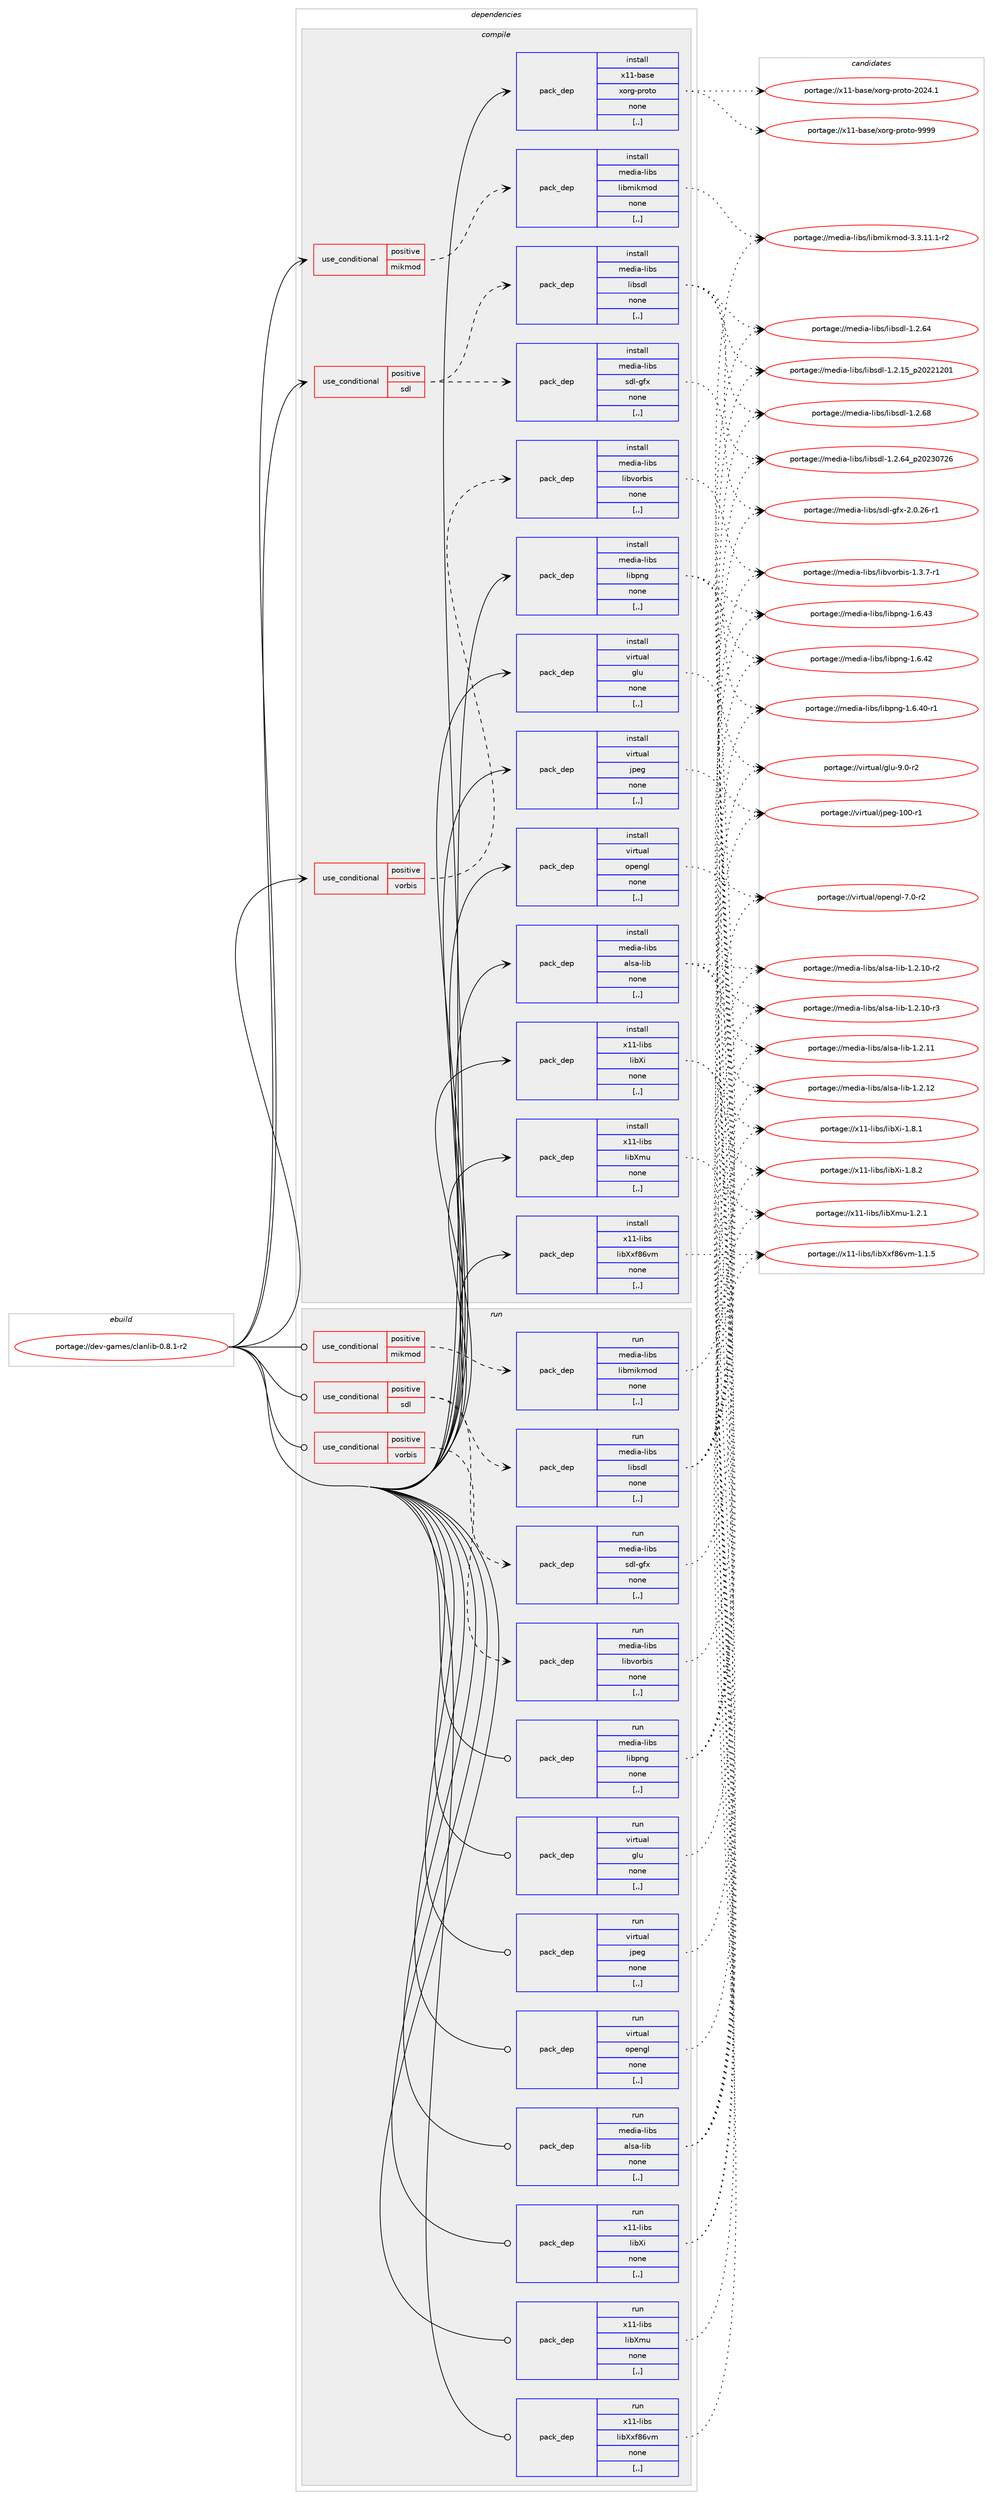 digraph prolog {

# *************
# Graph options
# *************

newrank=true;
concentrate=true;
compound=true;
graph [rankdir=LR,fontname=Helvetica,fontsize=10,ranksep=1.5];#, ranksep=2.5, nodesep=0.2];
edge  [arrowhead=vee];
node  [fontname=Helvetica,fontsize=10];

# **********
# The ebuild
# **********

subgraph cluster_leftcol {
color=gray;
label=<<i>ebuild</i>>;
id [label="portage://dev-games/clanlib-0.8.1-r2", color=red, width=4, href="../dev-games/clanlib-0.8.1-r2.svg"];
}

# ****************
# The dependencies
# ****************

subgraph cluster_midcol {
color=gray;
label=<<i>dependencies</i>>;
subgraph cluster_compile {
fillcolor="#eeeeee";
style=filled;
label=<<i>compile</i>>;
subgraph cond149848 {
dependency568743 [label=<<TABLE BORDER="0" CELLBORDER="1" CELLSPACING="0" CELLPADDING="4"><TR><TD ROWSPAN="3" CELLPADDING="10">use_conditional</TD></TR><TR><TD>positive</TD></TR><TR><TD>mikmod</TD></TR></TABLE>>, shape=none, color=red];
subgraph pack414345 {
dependency568744 [label=<<TABLE BORDER="0" CELLBORDER="1" CELLSPACING="0" CELLPADDING="4" WIDTH="220"><TR><TD ROWSPAN="6" CELLPADDING="30">pack_dep</TD></TR><TR><TD WIDTH="110">install</TD></TR><TR><TD>media-libs</TD></TR><TR><TD>libmikmod</TD></TR><TR><TD>none</TD></TR><TR><TD>[,,]</TD></TR></TABLE>>, shape=none, color=blue];
}
dependency568743:e -> dependency568744:w [weight=20,style="dashed",arrowhead="vee"];
}
id:e -> dependency568743:w [weight=20,style="solid",arrowhead="vee"];
subgraph cond149849 {
dependency568745 [label=<<TABLE BORDER="0" CELLBORDER="1" CELLSPACING="0" CELLPADDING="4"><TR><TD ROWSPAN="3" CELLPADDING="10">use_conditional</TD></TR><TR><TD>positive</TD></TR><TR><TD>sdl</TD></TR></TABLE>>, shape=none, color=red];
subgraph pack414346 {
dependency568746 [label=<<TABLE BORDER="0" CELLBORDER="1" CELLSPACING="0" CELLPADDING="4" WIDTH="220"><TR><TD ROWSPAN="6" CELLPADDING="30">pack_dep</TD></TR><TR><TD WIDTH="110">install</TD></TR><TR><TD>media-libs</TD></TR><TR><TD>libsdl</TD></TR><TR><TD>none</TD></TR><TR><TD>[,,]</TD></TR></TABLE>>, shape=none, color=blue];
}
dependency568745:e -> dependency568746:w [weight=20,style="dashed",arrowhead="vee"];
subgraph pack414347 {
dependency568747 [label=<<TABLE BORDER="0" CELLBORDER="1" CELLSPACING="0" CELLPADDING="4" WIDTH="220"><TR><TD ROWSPAN="6" CELLPADDING="30">pack_dep</TD></TR><TR><TD WIDTH="110">install</TD></TR><TR><TD>media-libs</TD></TR><TR><TD>sdl-gfx</TD></TR><TR><TD>none</TD></TR><TR><TD>[,,]</TD></TR></TABLE>>, shape=none, color=blue];
}
dependency568745:e -> dependency568747:w [weight=20,style="dashed",arrowhead="vee"];
}
id:e -> dependency568745:w [weight=20,style="solid",arrowhead="vee"];
subgraph cond149850 {
dependency568748 [label=<<TABLE BORDER="0" CELLBORDER="1" CELLSPACING="0" CELLPADDING="4"><TR><TD ROWSPAN="3" CELLPADDING="10">use_conditional</TD></TR><TR><TD>positive</TD></TR><TR><TD>vorbis</TD></TR></TABLE>>, shape=none, color=red];
subgraph pack414348 {
dependency568749 [label=<<TABLE BORDER="0" CELLBORDER="1" CELLSPACING="0" CELLPADDING="4" WIDTH="220"><TR><TD ROWSPAN="6" CELLPADDING="30">pack_dep</TD></TR><TR><TD WIDTH="110">install</TD></TR><TR><TD>media-libs</TD></TR><TR><TD>libvorbis</TD></TR><TR><TD>none</TD></TR><TR><TD>[,,]</TD></TR></TABLE>>, shape=none, color=blue];
}
dependency568748:e -> dependency568749:w [weight=20,style="dashed",arrowhead="vee"];
}
id:e -> dependency568748:w [weight=20,style="solid",arrowhead="vee"];
subgraph pack414349 {
dependency568750 [label=<<TABLE BORDER="0" CELLBORDER="1" CELLSPACING="0" CELLPADDING="4" WIDTH="220"><TR><TD ROWSPAN="6" CELLPADDING="30">pack_dep</TD></TR><TR><TD WIDTH="110">install</TD></TR><TR><TD>media-libs</TD></TR><TR><TD>alsa-lib</TD></TR><TR><TD>none</TD></TR><TR><TD>[,,]</TD></TR></TABLE>>, shape=none, color=blue];
}
id:e -> dependency568750:w [weight=20,style="solid",arrowhead="vee"];
subgraph pack414350 {
dependency568751 [label=<<TABLE BORDER="0" CELLBORDER="1" CELLSPACING="0" CELLPADDING="4" WIDTH="220"><TR><TD ROWSPAN="6" CELLPADDING="30">pack_dep</TD></TR><TR><TD WIDTH="110">install</TD></TR><TR><TD>media-libs</TD></TR><TR><TD>libpng</TD></TR><TR><TD>none</TD></TR><TR><TD>[,,]</TD></TR></TABLE>>, shape=none, color=blue];
}
id:e -> dependency568751:w [weight=20,style="solid",arrowhead="vee"];
subgraph pack414351 {
dependency568752 [label=<<TABLE BORDER="0" CELLBORDER="1" CELLSPACING="0" CELLPADDING="4" WIDTH="220"><TR><TD ROWSPAN="6" CELLPADDING="30">pack_dep</TD></TR><TR><TD WIDTH="110">install</TD></TR><TR><TD>virtual</TD></TR><TR><TD>glu</TD></TR><TR><TD>none</TD></TR><TR><TD>[,,]</TD></TR></TABLE>>, shape=none, color=blue];
}
id:e -> dependency568752:w [weight=20,style="solid",arrowhead="vee"];
subgraph pack414352 {
dependency568753 [label=<<TABLE BORDER="0" CELLBORDER="1" CELLSPACING="0" CELLPADDING="4" WIDTH="220"><TR><TD ROWSPAN="6" CELLPADDING="30">pack_dep</TD></TR><TR><TD WIDTH="110">install</TD></TR><TR><TD>virtual</TD></TR><TR><TD>jpeg</TD></TR><TR><TD>none</TD></TR><TR><TD>[,,]</TD></TR></TABLE>>, shape=none, color=blue];
}
id:e -> dependency568753:w [weight=20,style="solid",arrowhead="vee"];
subgraph pack414353 {
dependency568754 [label=<<TABLE BORDER="0" CELLBORDER="1" CELLSPACING="0" CELLPADDING="4" WIDTH="220"><TR><TD ROWSPAN="6" CELLPADDING="30">pack_dep</TD></TR><TR><TD WIDTH="110">install</TD></TR><TR><TD>virtual</TD></TR><TR><TD>opengl</TD></TR><TR><TD>none</TD></TR><TR><TD>[,,]</TD></TR></TABLE>>, shape=none, color=blue];
}
id:e -> dependency568754:w [weight=20,style="solid",arrowhead="vee"];
subgraph pack414354 {
dependency568755 [label=<<TABLE BORDER="0" CELLBORDER="1" CELLSPACING="0" CELLPADDING="4" WIDTH="220"><TR><TD ROWSPAN="6" CELLPADDING="30">pack_dep</TD></TR><TR><TD WIDTH="110">install</TD></TR><TR><TD>x11-base</TD></TR><TR><TD>xorg-proto</TD></TR><TR><TD>none</TD></TR><TR><TD>[,,]</TD></TR></TABLE>>, shape=none, color=blue];
}
id:e -> dependency568755:w [weight=20,style="solid",arrowhead="vee"];
subgraph pack414355 {
dependency568756 [label=<<TABLE BORDER="0" CELLBORDER="1" CELLSPACING="0" CELLPADDING="4" WIDTH="220"><TR><TD ROWSPAN="6" CELLPADDING="30">pack_dep</TD></TR><TR><TD WIDTH="110">install</TD></TR><TR><TD>x11-libs</TD></TR><TR><TD>libXi</TD></TR><TR><TD>none</TD></TR><TR><TD>[,,]</TD></TR></TABLE>>, shape=none, color=blue];
}
id:e -> dependency568756:w [weight=20,style="solid",arrowhead="vee"];
subgraph pack414356 {
dependency568757 [label=<<TABLE BORDER="0" CELLBORDER="1" CELLSPACING="0" CELLPADDING="4" WIDTH="220"><TR><TD ROWSPAN="6" CELLPADDING="30">pack_dep</TD></TR><TR><TD WIDTH="110">install</TD></TR><TR><TD>x11-libs</TD></TR><TR><TD>libXmu</TD></TR><TR><TD>none</TD></TR><TR><TD>[,,]</TD></TR></TABLE>>, shape=none, color=blue];
}
id:e -> dependency568757:w [weight=20,style="solid",arrowhead="vee"];
subgraph pack414357 {
dependency568758 [label=<<TABLE BORDER="0" CELLBORDER="1" CELLSPACING="0" CELLPADDING="4" WIDTH="220"><TR><TD ROWSPAN="6" CELLPADDING="30">pack_dep</TD></TR><TR><TD WIDTH="110">install</TD></TR><TR><TD>x11-libs</TD></TR><TR><TD>libXxf86vm</TD></TR><TR><TD>none</TD></TR><TR><TD>[,,]</TD></TR></TABLE>>, shape=none, color=blue];
}
id:e -> dependency568758:w [weight=20,style="solid",arrowhead="vee"];
}
subgraph cluster_compileandrun {
fillcolor="#eeeeee";
style=filled;
label=<<i>compile and run</i>>;
}
subgraph cluster_run {
fillcolor="#eeeeee";
style=filled;
label=<<i>run</i>>;
subgraph cond149851 {
dependency568759 [label=<<TABLE BORDER="0" CELLBORDER="1" CELLSPACING="0" CELLPADDING="4"><TR><TD ROWSPAN="3" CELLPADDING="10">use_conditional</TD></TR><TR><TD>positive</TD></TR><TR><TD>mikmod</TD></TR></TABLE>>, shape=none, color=red];
subgraph pack414358 {
dependency568760 [label=<<TABLE BORDER="0" CELLBORDER="1" CELLSPACING="0" CELLPADDING="4" WIDTH="220"><TR><TD ROWSPAN="6" CELLPADDING="30">pack_dep</TD></TR><TR><TD WIDTH="110">run</TD></TR><TR><TD>media-libs</TD></TR><TR><TD>libmikmod</TD></TR><TR><TD>none</TD></TR><TR><TD>[,,]</TD></TR></TABLE>>, shape=none, color=blue];
}
dependency568759:e -> dependency568760:w [weight=20,style="dashed",arrowhead="vee"];
}
id:e -> dependency568759:w [weight=20,style="solid",arrowhead="odot"];
subgraph cond149852 {
dependency568761 [label=<<TABLE BORDER="0" CELLBORDER="1" CELLSPACING="0" CELLPADDING="4"><TR><TD ROWSPAN="3" CELLPADDING="10">use_conditional</TD></TR><TR><TD>positive</TD></TR><TR><TD>sdl</TD></TR></TABLE>>, shape=none, color=red];
subgraph pack414359 {
dependency568762 [label=<<TABLE BORDER="0" CELLBORDER="1" CELLSPACING="0" CELLPADDING="4" WIDTH="220"><TR><TD ROWSPAN="6" CELLPADDING="30">pack_dep</TD></TR><TR><TD WIDTH="110">run</TD></TR><TR><TD>media-libs</TD></TR><TR><TD>libsdl</TD></TR><TR><TD>none</TD></TR><TR><TD>[,,]</TD></TR></TABLE>>, shape=none, color=blue];
}
dependency568761:e -> dependency568762:w [weight=20,style="dashed",arrowhead="vee"];
subgraph pack414360 {
dependency568763 [label=<<TABLE BORDER="0" CELLBORDER="1" CELLSPACING="0" CELLPADDING="4" WIDTH="220"><TR><TD ROWSPAN="6" CELLPADDING="30">pack_dep</TD></TR><TR><TD WIDTH="110">run</TD></TR><TR><TD>media-libs</TD></TR><TR><TD>sdl-gfx</TD></TR><TR><TD>none</TD></TR><TR><TD>[,,]</TD></TR></TABLE>>, shape=none, color=blue];
}
dependency568761:e -> dependency568763:w [weight=20,style="dashed",arrowhead="vee"];
}
id:e -> dependency568761:w [weight=20,style="solid",arrowhead="odot"];
subgraph cond149853 {
dependency568764 [label=<<TABLE BORDER="0" CELLBORDER="1" CELLSPACING="0" CELLPADDING="4"><TR><TD ROWSPAN="3" CELLPADDING="10">use_conditional</TD></TR><TR><TD>positive</TD></TR><TR><TD>vorbis</TD></TR></TABLE>>, shape=none, color=red];
subgraph pack414361 {
dependency568765 [label=<<TABLE BORDER="0" CELLBORDER="1" CELLSPACING="0" CELLPADDING="4" WIDTH="220"><TR><TD ROWSPAN="6" CELLPADDING="30">pack_dep</TD></TR><TR><TD WIDTH="110">run</TD></TR><TR><TD>media-libs</TD></TR><TR><TD>libvorbis</TD></TR><TR><TD>none</TD></TR><TR><TD>[,,]</TD></TR></TABLE>>, shape=none, color=blue];
}
dependency568764:e -> dependency568765:w [weight=20,style="dashed",arrowhead="vee"];
}
id:e -> dependency568764:w [weight=20,style="solid",arrowhead="odot"];
subgraph pack414362 {
dependency568766 [label=<<TABLE BORDER="0" CELLBORDER="1" CELLSPACING="0" CELLPADDING="4" WIDTH="220"><TR><TD ROWSPAN="6" CELLPADDING="30">pack_dep</TD></TR><TR><TD WIDTH="110">run</TD></TR><TR><TD>media-libs</TD></TR><TR><TD>alsa-lib</TD></TR><TR><TD>none</TD></TR><TR><TD>[,,]</TD></TR></TABLE>>, shape=none, color=blue];
}
id:e -> dependency568766:w [weight=20,style="solid",arrowhead="odot"];
subgraph pack414363 {
dependency568767 [label=<<TABLE BORDER="0" CELLBORDER="1" CELLSPACING="0" CELLPADDING="4" WIDTH="220"><TR><TD ROWSPAN="6" CELLPADDING="30">pack_dep</TD></TR><TR><TD WIDTH="110">run</TD></TR><TR><TD>media-libs</TD></TR><TR><TD>libpng</TD></TR><TR><TD>none</TD></TR><TR><TD>[,,]</TD></TR></TABLE>>, shape=none, color=blue];
}
id:e -> dependency568767:w [weight=20,style="solid",arrowhead="odot"];
subgraph pack414364 {
dependency568768 [label=<<TABLE BORDER="0" CELLBORDER="1" CELLSPACING="0" CELLPADDING="4" WIDTH="220"><TR><TD ROWSPAN="6" CELLPADDING="30">pack_dep</TD></TR><TR><TD WIDTH="110">run</TD></TR><TR><TD>virtual</TD></TR><TR><TD>glu</TD></TR><TR><TD>none</TD></TR><TR><TD>[,,]</TD></TR></TABLE>>, shape=none, color=blue];
}
id:e -> dependency568768:w [weight=20,style="solid",arrowhead="odot"];
subgraph pack414365 {
dependency568769 [label=<<TABLE BORDER="0" CELLBORDER="1" CELLSPACING="0" CELLPADDING="4" WIDTH="220"><TR><TD ROWSPAN="6" CELLPADDING="30">pack_dep</TD></TR><TR><TD WIDTH="110">run</TD></TR><TR><TD>virtual</TD></TR><TR><TD>jpeg</TD></TR><TR><TD>none</TD></TR><TR><TD>[,,]</TD></TR></TABLE>>, shape=none, color=blue];
}
id:e -> dependency568769:w [weight=20,style="solid",arrowhead="odot"];
subgraph pack414366 {
dependency568770 [label=<<TABLE BORDER="0" CELLBORDER="1" CELLSPACING="0" CELLPADDING="4" WIDTH="220"><TR><TD ROWSPAN="6" CELLPADDING="30">pack_dep</TD></TR><TR><TD WIDTH="110">run</TD></TR><TR><TD>virtual</TD></TR><TR><TD>opengl</TD></TR><TR><TD>none</TD></TR><TR><TD>[,,]</TD></TR></TABLE>>, shape=none, color=blue];
}
id:e -> dependency568770:w [weight=20,style="solid",arrowhead="odot"];
subgraph pack414367 {
dependency568771 [label=<<TABLE BORDER="0" CELLBORDER="1" CELLSPACING="0" CELLPADDING="4" WIDTH="220"><TR><TD ROWSPAN="6" CELLPADDING="30">pack_dep</TD></TR><TR><TD WIDTH="110">run</TD></TR><TR><TD>x11-libs</TD></TR><TR><TD>libXi</TD></TR><TR><TD>none</TD></TR><TR><TD>[,,]</TD></TR></TABLE>>, shape=none, color=blue];
}
id:e -> dependency568771:w [weight=20,style="solid",arrowhead="odot"];
subgraph pack414368 {
dependency568772 [label=<<TABLE BORDER="0" CELLBORDER="1" CELLSPACING="0" CELLPADDING="4" WIDTH="220"><TR><TD ROWSPAN="6" CELLPADDING="30">pack_dep</TD></TR><TR><TD WIDTH="110">run</TD></TR><TR><TD>x11-libs</TD></TR><TR><TD>libXmu</TD></TR><TR><TD>none</TD></TR><TR><TD>[,,]</TD></TR></TABLE>>, shape=none, color=blue];
}
id:e -> dependency568772:w [weight=20,style="solid",arrowhead="odot"];
subgraph pack414369 {
dependency568773 [label=<<TABLE BORDER="0" CELLBORDER="1" CELLSPACING="0" CELLPADDING="4" WIDTH="220"><TR><TD ROWSPAN="6" CELLPADDING="30">pack_dep</TD></TR><TR><TD WIDTH="110">run</TD></TR><TR><TD>x11-libs</TD></TR><TR><TD>libXxf86vm</TD></TR><TR><TD>none</TD></TR><TR><TD>[,,]</TD></TR></TABLE>>, shape=none, color=blue];
}
id:e -> dependency568773:w [weight=20,style="solid",arrowhead="odot"];
}
}

# **************
# The candidates
# **************

subgraph cluster_choices {
rank=same;
color=gray;
label=<<i>candidates</i>>;

subgraph choice414345 {
color=black;
nodesep=1;
choice10910110010597451081059811547108105981091051071091111004551465146494946494511450 [label="portage://media-libs/libmikmod-3.3.11.1-r2", color=red, width=4,href="../media-libs/libmikmod-3.3.11.1-r2.svg"];
dependency568744:e -> choice10910110010597451081059811547108105981091051071091111004551465146494946494511450:w [style=dotted,weight="100"];
}
subgraph choice414346 {
color=black;
nodesep=1;
choice109101100105974510810598115471081059811510010845494650465456 [label="portage://media-libs/libsdl-1.2.68", color=red, width=4,href="../media-libs/libsdl-1.2.68.svg"];
choice109101100105974510810598115471081059811510010845494650465452951125048505148555054 [label="portage://media-libs/libsdl-1.2.64_p20230726", color=red, width=4,href="../media-libs/libsdl-1.2.64_p20230726.svg"];
choice109101100105974510810598115471081059811510010845494650465452 [label="portage://media-libs/libsdl-1.2.64", color=red, width=4,href="../media-libs/libsdl-1.2.64.svg"];
choice109101100105974510810598115471081059811510010845494650464953951125048505049504849 [label="portage://media-libs/libsdl-1.2.15_p20221201", color=red, width=4,href="../media-libs/libsdl-1.2.15_p20221201.svg"];
dependency568746:e -> choice109101100105974510810598115471081059811510010845494650465456:w [style=dotted,weight="100"];
dependency568746:e -> choice109101100105974510810598115471081059811510010845494650465452951125048505148555054:w [style=dotted,weight="100"];
dependency568746:e -> choice109101100105974510810598115471081059811510010845494650465452:w [style=dotted,weight="100"];
dependency568746:e -> choice109101100105974510810598115471081059811510010845494650464953951125048505049504849:w [style=dotted,weight="100"];
}
subgraph choice414347 {
color=black;
nodesep=1;
choice1091011001059745108105981154711510010845103102120455046484650544511449 [label="portage://media-libs/sdl-gfx-2.0.26-r1", color=red, width=4,href="../media-libs/sdl-gfx-2.0.26-r1.svg"];
dependency568747:e -> choice1091011001059745108105981154711510010845103102120455046484650544511449:w [style=dotted,weight="100"];
}
subgraph choice414348 {
color=black;
nodesep=1;
choice1091011001059745108105981154710810598118111114981051154549465146554511449 [label="portage://media-libs/libvorbis-1.3.7-r1", color=red, width=4,href="../media-libs/libvorbis-1.3.7-r1.svg"];
dependency568749:e -> choice1091011001059745108105981154710810598118111114981051154549465146554511449:w [style=dotted,weight="100"];
}
subgraph choice414349 {
color=black;
nodesep=1;
choice109101100105974510810598115479710811597451081059845494650464950 [label="portage://media-libs/alsa-lib-1.2.12", color=red, width=4,href="../media-libs/alsa-lib-1.2.12.svg"];
choice109101100105974510810598115479710811597451081059845494650464949 [label="portage://media-libs/alsa-lib-1.2.11", color=red, width=4,href="../media-libs/alsa-lib-1.2.11.svg"];
choice1091011001059745108105981154797108115974510810598454946504649484511451 [label="portage://media-libs/alsa-lib-1.2.10-r3", color=red, width=4,href="../media-libs/alsa-lib-1.2.10-r3.svg"];
choice1091011001059745108105981154797108115974510810598454946504649484511450 [label="portage://media-libs/alsa-lib-1.2.10-r2", color=red, width=4,href="../media-libs/alsa-lib-1.2.10-r2.svg"];
dependency568750:e -> choice109101100105974510810598115479710811597451081059845494650464950:w [style=dotted,weight="100"];
dependency568750:e -> choice109101100105974510810598115479710811597451081059845494650464949:w [style=dotted,weight="100"];
dependency568750:e -> choice1091011001059745108105981154797108115974510810598454946504649484511451:w [style=dotted,weight="100"];
dependency568750:e -> choice1091011001059745108105981154797108115974510810598454946504649484511450:w [style=dotted,weight="100"];
}
subgraph choice414350 {
color=black;
nodesep=1;
choice109101100105974510810598115471081059811211010345494654465251 [label="portage://media-libs/libpng-1.6.43", color=red, width=4,href="../media-libs/libpng-1.6.43.svg"];
choice109101100105974510810598115471081059811211010345494654465250 [label="portage://media-libs/libpng-1.6.42", color=red, width=4,href="../media-libs/libpng-1.6.42.svg"];
choice1091011001059745108105981154710810598112110103454946544652484511449 [label="portage://media-libs/libpng-1.6.40-r1", color=red, width=4,href="../media-libs/libpng-1.6.40-r1.svg"];
dependency568751:e -> choice109101100105974510810598115471081059811211010345494654465251:w [style=dotted,weight="100"];
dependency568751:e -> choice109101100105974510810598115471081059811211010345494654465250:w [style=dotted,weight="100"];
dependency568751:e -> choice1091011001059745108105981154710810598112110103454946544652484511449:w [style=dotted,weight="100"];
}
subgraph choice414351 {
color=black;
nodesep=1;
choice1181051141161179710847103108117455746484511450 [label="portage://virtual/glu-9.0-r2", color=red, width=4,href="../virtual/glu-9.0-r2.svg"];
dependency568752:e -> choice1181051141161179710847103108117455746484511450:w [style=dotted,weight="100"];
}
subgraph choice414352 {
color=black;
nodesep=1;
choice1181051141161179710847106112101103454948484511449 [label="portage://virtual/jpeg-100-r1", color=red, width=4,href="../virtual/jpeg-100-r1.svg"];
dependency568753:e -> choice1181051141161179710847106112101103454948484511449:w [style=dotted,weight="100"];
}
subgraph choice414353 {
color=black;
nodesep=1;
choice1181051141161179710847111112101110103108455546484511450 [label="portage://virtual/opengl-7.0-r2", color=red, width=4,href="../virtual/opengl-7.0-r2.svg"];
dependency568754:e -> choice1181051141161179710847111112101110103108455546484511450:w [style=dotted,weight="100"];
}
subgraph choice414354 {
color=black;
nodesep=1;
choice120494945989711510147120111114103451121141111161114557575757 [label="portage://x11-base/xorg-proto-9999", color=red, width=4,href="../x11-base/xorg-proto-9999.svg"];
choice1204949459897115101471201111141034511211411111611145504850524649 [label="portage://x11-base/xorg-proto-2024.1", color=red, width=4,href="../x11-base/xorg-proto-2024.1.svg"];
dependency568755:e -> choice120494945989711510147120111114103451121141111161114557575757:w [style=dotted,weight="100"];
dependency568755:e -> choice1204949459897115101471201111141034511211411111611145504850524649:w [style=dotted,weight="100"];
}
subgraph choice414355 {
color=black;
nodesep=1;
choice12049494510810598115471081059888105454946564650 [label="portage://x11-libs/libXi-1.8.2", color=red, width=4,href="../x11-libs/libXi-1.8.2.svg"];
choice12049494510810598115471081059888105454946564649 [label="portage://x11-libs/libXi-1.8.1", color=red, width=4,href="../x11-libs/libXi-1.8.1.svg"];
dependency568756:e -> choice12049494510810598115471081059888105454946564650:w [style=dotted,weight="100"];
dependency568756:e -> choice12049494510810598115471081059888105454946564649:w [style=dotted,weight="100"];
}
subgraph choice414356 {
color=black;
nodesep=1;
choice12049494510810598115471081059888109117454946504649 [label="portage://x11-libs/libXmu-1.2.1", color=red, width=4,href="../x11-libs/libXmu-1.2.1.svg"];
dependency568757:e -> choice12049494510810598115471081059888109117454946504649:w [style=dotted,weight="100"];
}
subgraph choice414357 {
color=black;
nodesep=1;
choice120494945108105981154710810598881201025654118109454946494653 [label="portage://x11-libs/libXxf86vm-1.1.5", color=red, width=4,href="../x11-libs/libXxf86vm-1.1.5.svg"];
dependency568758:e -> choice120494945108105981154710810598881201025654118109454946494653:w [style=dotted,weight="100"];
}
subgraph choice414358 {
color=black;
nodesep=1;
choice10910110010597451081059811547108105981091051071091111004551465146494946494511450 [label="portage://media-libs/libmikmod-3.3.11.1-r2", color=red, width=4,href="../media-libs/libmikmod-3.3.11.1-r2.svg"];
dependency568760:e -> choice10910110010597451081059811547108105981091051071091111004551465146494946494511450:w [style=dotted,weight="100"];
}
subgraph choice414359 {
color=black;
nodesep=1;
choice109101100105974510810598115471081059811510010845494650465456 [label="portage://media-libs/libsdl-1.2.68", color=red, width=4,href="../media-libs/libsdl-1.2.68.svg"];
choice109101100105974510810598115471081059811510010845494650465452951125048505148555054 [label="portage://media-libs/libsdl-1.2.64_p20230726", color=red, width=4,href="../media-libs/libsdl-1.2.64_p20230726.svg"];
choice109101100105974510810598115471081059811510010845494650465452 [label="portage://media-libs/libsdl-1.2.64", color=red, width=4,href="../media-libs/libsdl-1.2.64.svg"];
choice109101100105974510810598115471081059811510010845494650464953951125048505049504849 [label="portage://media-libs/libsdl-1.2.15_p20221201", color=red, width=4,href="../media-libs/libsdl-1.2.15_p20221201.svg"];
dependency568762:e -> choice109101100105974510810598115471081059811510010845494650465456:w [style=dotted,weight="100"];
dependency568762:e -> choice109101100105974510810598115471081059811510010845494650465452951125048505148555054:w [style=dotted,weight="100"];
dependency568762:e -> choice109101100105974510810598115471081059811510010845494650465452:w [style=dotted,weight="100"];
dependency568762:e -> choice109101100105974510810598115471081059811510010845494650464953951125048505049504849:w [style=dotted,weight="100"];
}
subgraph choice414360 {
color=black;
nodesep=1;
choice1091011001059745108105981154711510010845103102120455046484650544511449 [label="portage://media-libs/sdl-gfx-2.0.26-r1", color=red, width=4,href="../media-libs/sdl-gfx-2.0.26-r1.svg"];
dependency568763:e -> choice1091011001059745108105981154711510010845103102120455046484650544511449:w [style=dotted,weight="100"];
}
subgraph choice414361 {
color=black;
nodesep=1;
choice1091011001059745108105981154710810598118111114981051154549465146554511449 [label="portage://media-libs/libvorbis-1.3.7-r1", color=red, width=4,href="../media-libs/libvorbis-1.3.7-r1.svg"];
dependency568765:e -> choice1091011001059745108105981154710810598118111114981051154549465146554511449:w [style=dotted,weight="100"];
}
subgraph choice414362 {
color=black;
nodesep=1;
choice109101100105974510810598115479710811597451081059845494650464950 [label="portage://media-libs/alsa-lib-1.2.12", color=red, width=4,href="../media-libs/alsa-lib-1.2.12.svg"];
choice109101100105974510810598115479710811597451081059845494650464949 [label="portage://media-libs/alsa-lib-1.2.11", color=red, width=4,href="../media-libs/alsa-lib-1.2.11.svg"];
choice1091011001059745108105981154797108115974510810598454946504649484511451 [label="portage://media-libs/alsa-lib-1.2.10-r3", color=red, width=4,href="../media-libs/alsa-lib-1.2.10-r3.svg"];
choice1091011001059745108105981154797108115974510810598454946504649484511450 [label="portage://media-libs/alsa-lib-1.2.10-r2", color=red, width=4,href="../media-libs/alsa-lib-1.2.10-r2.svg"];
dependency568766:e -> choice109101100105974510810598115479710811597451081059845494650464950:w [style=dotted,weight="100"];
dependency568766:e -> choice109101100105974510810598115479710811597451081059845494650464949:w [style=dotted,weight="100"];
dependency568766:e -> choice1091011001059745108105981154797108115974510810598454946504649484511451:w [style=dotted,weight="100"];
dependency568766:e -> choice1091011001059745108105981154797108115974510810598454946504649484511450:w [style=dotted,weight="100"];
}
subgraph choice414363 {
color=black;
nodesep=1;
choice109101100105974510810598115471081059811211010345494654465251 [label="portage://media-libs/libpng-1.6.43", color=red, width=4,href="../media-libs/libpng-1.6.43.svg"];
choice109101100105974510810598115471081059811211010345494654465250 [label="portage://media-libs/libpng-1.6.42", color=red, width=4,href="../media-libs/libpng-1.6.42.svg"];
choice1091011001059745108105981154710810598112110103454946544652484511449 [label="portage://media-libs/libpng-1.6.40-r1", color=red, width=4,href="../media-libs/libpng-1.6.40-r1.svg"];
dependency568767:e -> choice109101100105974510810598115471081059811211010345494654465251:w [style=dotted,weight="100"];
dependency568767:e -> choice109101100105974510810598115471081059811211010345494654465250:w [style=dotted,weight="100"];
dependency568767:e -> choice1091011001059745108105981154710810598112110103454946544652484511449:w [style=dotted,weight="100"];
}
subgraph choice414364 {
color=black;
nodesep=1;
choice1181051141161179710847103108117455746484511450 [label="portage://virtual/glu-9.0-r2", color=red, width=4,href="../virtual/glu-9.0-r2.svg"];
dependency568768:e -> choice1181051141161179710847103108117455746484511450:w [style=dotted,weight="100"];
}
subgraph choice414365 {
color=black;
nodesep=1;
choice1181051141161179710847106112101103454948484511449 [label="portage://virtual/jpeg-100-r1", color=red, width=4,href="../virtual/jpeg-100-r1.svg"];
dependency568769:e -> choice1181051141161179710847106112101103454948484511449:w [style=dotted,weight="100"];
}
subgraph choice414366 {
color=black;
nodesep=1;
choice1181051141161179710847111112101110103108455546484511450 [label="portage://virtual/opengl-7.0-r2", color=red, width=4,href="../virtual/opengl-7.0-r2.svg"];
dependency568770:e -> choice1181051141161179710847111112101110103108455546484511450:w [style=dotted,weight="100"];
}
subgraph choice414367 {
color=black;
nodesep=1;
choice12049494510810598115471081059888105454946564650 [label="portage://x11-libs/libXi-1.8.2", color=red, width=4,href="../x11-libs/libXi-1.8.2.svg"];
choice12049494510810598115471081059888105454946564649 [label="portage://x11-libs/libXi-1.8.1", color=red, width=4,href="../x11-libs/libXi-1.8.1.svg"];
dependency568771:e -> choice12049494510810598115471081059888105454946564650:w [style=dotted,weight="100"];
dependency568771:e -> choice12049494510810598115471081059888105454946564649:w [style=dotted,weight="100"];
}
subgraph choice414368 {
color=black;
nodesep=1;
choice12049494510810598115471081059888109117454946504649 [label="portage://x11-libs/libXmu-1.2.1", color=red, width=4,href="../x11-libs/libXmu-1.2.1.svg"];
dependency568772:e -> choice12049494510810598115471081059888109117454946504649:w [style=dotted,weight="100"];
}
subgraph choice414369 {
color=black;
nodesep=1;
choice120494945108105981154710810598881201025654118109454946494653 [label="portage://x11-libs/libXxf86vm-1.1.5", color=red, width=4,href="../x11-libs/libXxf86vm-1.1.5.svg"];
dependency568773:e -> choice120494945108105981154710810598881201025654118109454946494653:w [style=dotted,weight="100"];
}
}

}

